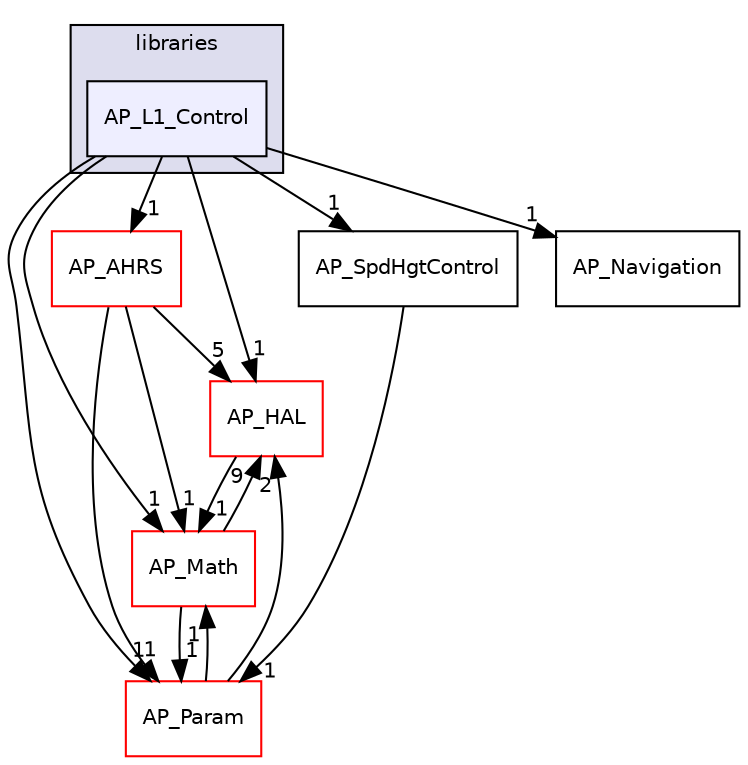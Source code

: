 digraph "libraries/AP_L1_Control" {
  compound=true
  node [ fontsize="10", fontname="Helvetica"];
  edge [ labelfontsize="10", labelfontname="Helvetica"];
  subgraph clusterdir_bc0718b08fb2015b8e59c47b2805f60c {
    graph [ bgcolor="#ddddee", pencolor="black", label="libraries" fontname="Helvetica", fontsize="10", URL="dir_bc0718b08fb2015b8e59c47b2805f60c.html"]
  dir_996afca1045a8e10427e3ac1dce1c154 [shape=box, label="AP_L1_Control", style="filled", fillcolor="#eeeeff", pencolor="black", URL="dir_996afca1045a8e10427e3ac1dce1c154.html"];
  }
  dir_85ad937bf7c11de5c2907a482c9c56bd [shape=box label="AP_AHRS" fillcolor="white" style="filled" color="red" URL="dir_85ad937bf7c11de5c2907a482c9c56bd.html"];
  dir_1cbc10423b2512b31103883361e0123b [shape=box label="AP_HAL" fillcolor="white" style="filled" color="red" URL="dir_1cbc10423b2512b31103883361e0123b.html"];
  dir_200d929b8d5577e7f19dc05ce443c612 [shape=box label="AP_Param" fillcolor="white" style="filled" color="red" URL="dir_200d929b8d5577e7f19dc05ce443c612.html"];
  dir_c61c501c0a3660370e1181fbd6410096 [shape=box label="AP_SpdHgtControl" URL="dir_c61c501c0a3660370e1181fbd6410096.html"];
  dir_690d85a6e05e1dc29dc85bfa36fe054b [shape=box label="AP_Navigation" URL="dir_690d85a6e05e1dc29dc85bfa36fe054b.html"];
  dir_93fb9127672489656ce87df72f6e986d [shape=box label="AP_Math" fillcolor="white" style="filled" color="red" URL="dir_93fb9127672489656ce87df72f6e986d.html"];
  dir_85ad937bf7c11de5c2907a482c9c56bd->dir_1cbc10423b2512b31103883361e0123b [headlabel="5", labeldistance=1.5 headhref="dir_000015_000057.html"];
  dir_85ad937bf7c11de5c2907a482c9c56bd->dir_200d929b8d5577e7f19dc05ce443c612 [headlabel="1", labeldistance=1.5 headhref="dir_000015_000136.html"];
  dir_85ad937bf7c11de5c2907a482c9c56bd->dir_93fb9127672489656ce87df72f6e986d [headlabel="1", labeldistance=1.5 headhref="dir_000015_000098.html"];
  dir_996afca1045a8e10427e3ac1dce1c154->dir_85ad937bf7c11de5c2907a482c9c56bd [headlabel="1", labeldistance=1.5 headhref="dir_000094_000015.html"];
  dir_996afca1045a8e10427e3ac1dce1c154->dir_1cbc10423b2512b31103883361e0123b [headlabel="1", labeldistance=1.5 headhref="dir_000094_000057.html"];
  dir_996afca1045a8e10427e3ac1dce1c154->dir_200d929b8d5577e7f19dc05ce443c612 [headlabel="1", labeldistance=1.5 headhref="dir_000094_000136.html"];
  dir_996afca1045a8e10427e3ac1dce1c154->dir_c61c501c0a3660370e1181fbd6410096 [headlabel="1", labeldistance=1.5 headhref="dir_000094_000155.html"];
  dir_996afca1045a8e10427e3ac1dce1c154->dir_690d85a6e05e1dc29dc85bfa36fe054b [headlabel="1", labeldistance=1.5 headhref="dir_000094_000126.html"];
  dir_996afca1045a8e10427e3ac1dce1c154->dir_93fb9127672489656ce87df72f6e986d [headlabel="1", labeldistance=1.5 headhref="dir_000094_000098.html"];
  dir_1cbc10423b2512b31103883361e0123b->dir_93fb9127672489656ce87df72f6e986d [headlabel="1", labeldistance=1.5 headhref="dir_000057_000098.html"];
  dir_200d929b8d5577e7f19dc05ce443c612->dir_1cbc10423b2512b31103883361e0123b [headlabel="2", labeldistance=1.5 headhref="dir_000136_000057.html"];
  dir_200d929b8d5577e7f19dc05ce443c612->dir_93fb9127672489656ce87df72f6e986d [headlabel="1", labeldistance=1.5 headhref="dir_000136_000098.html"];
  dir_c61c501c0a3660370e1181fbd6410096->dir_200d929b8d5577e7f19dc05ce443c612 [headlabel="1", labeldistance=1.5 headhref="dir_000155_000136.html"];
  dir_93fb9127672489656ce87df72f6e986d->dir_1cbc10423b2512b31103883361e0123b [headlabel="9", labeldistance=1.5 headhref="dir_000098_000057.html"];
  dir_93fb9127672489656ce87df72f6e986d->dir_200d929b8d5577e7f19dc05ce443c612 [headlabel="1", labeldistance=1.5 headhref="dir_000098_000136.html"];
}

